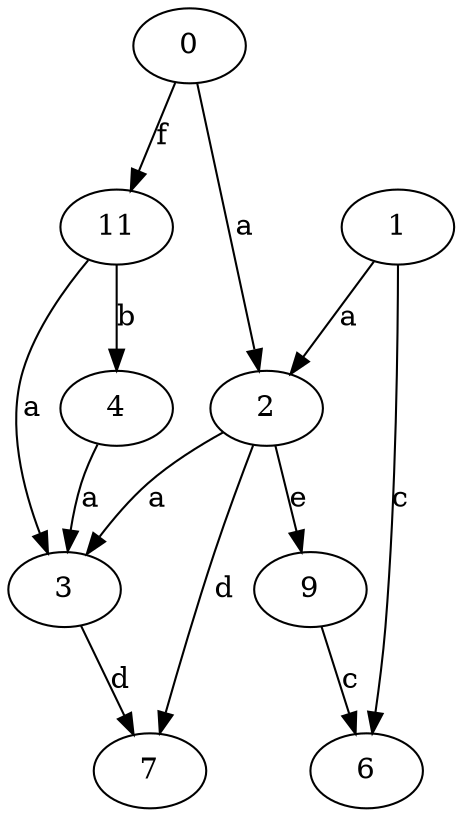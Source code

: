 strict digraph  {
2;
0;
3;
4;
6;
7;
9;
1;
11;
2 -> 3  [label=a];
2 -> 7  [label=d];
2 -> 9  [label=e];
0 -> 2  [label=a];
0 -> 11  [label=f];
3 -> 7  [label=d];
4 -> 3  [label=a];
9 -> 6  [label=c];
1 -> 2  [label=a];
1 -> 6  [label=c];
11 -> 3  [label=a];
11 -> 4  [label=b];
}
